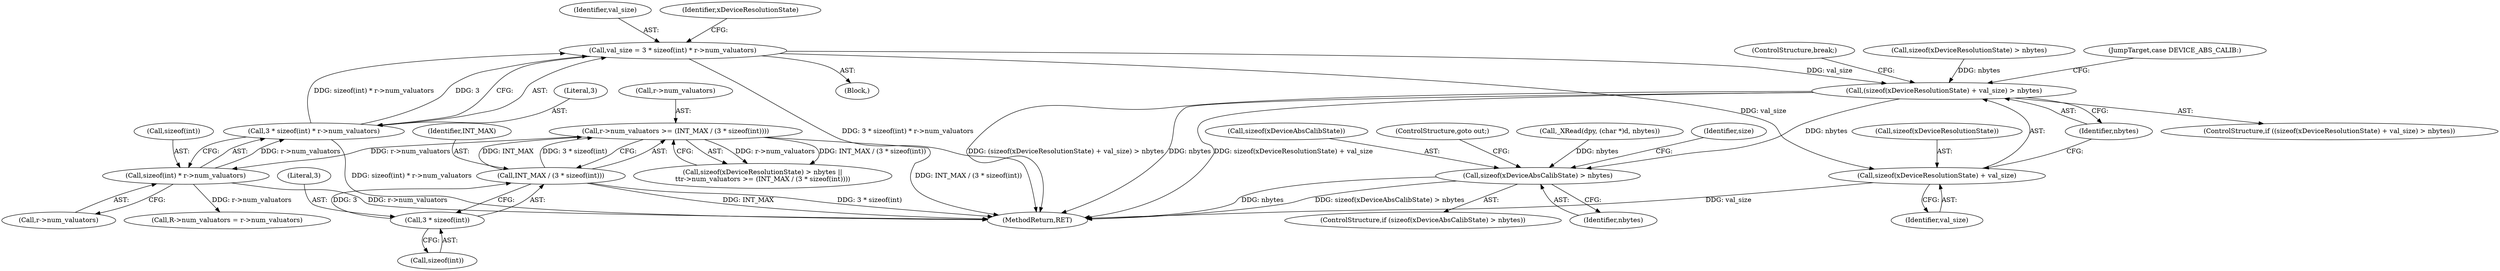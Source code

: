 digraph "0_libXi_19a9cd607de73947fcfb104682f203ffe4e1f4e5_0@API" {
"1000271" [label="(Call,val_size = 3 * sizeof(int) * r->num_valuators)"];
"1000273" [label="(Call,3 * sizeof(int) * r->num_valuators)"];
"1000275" [label="(Call,sizeof(int) * r->num_valuators)"];
"1000260" [label="(Call,r->num_valuators >= (INT_MAX / (3 * sizeof(int))))"];
"1000264" [label="(Call,INT_MAX / (3 * sizeof(int)))"];
"1000266" [label="(Call,3 * sizeof(int))"];
"1000282" [label="(Call,(sizeof(xDeviceResolutionState) + val_size) > nbytes)"];
"1000292" [label="(Call,sizeof(xDeviceAbsCalibState) > nbytes)"];
"1000283" [label="(Call,sizeof(xDeviceResolutionState) + val_size)"];
"1000268" [label="(Call,sizeof(int))"];
"1000274" [label="(Literal,3)"];
"1000288" [label="(ControlStructure,break;)"];
"1000273" [label="(Call,3 * sizeof(int) * r->num_valuators)"];
"1000295" [label="(Identifier,nbytes)"];
"1000272" [label="(Identifier,val_size)"];
"1000245" [label="(Block,)"];
"1000261" [label="(Call,r->num_valuators)"];
"1000265" [label="(Identifier,INT_MAX)"];
"1000679" [label="(MethodReturn,RET)"];
"1000271" [label="(Call,val_size = 3 * sizeof(int) * r->num_valuators)"];
"1000266" [label="(Call,3 * sizeof(int))"];
"1000286" [label="(Identifier,val_size)"];
"1000256" [label="(Call,sizeof(xDeviceResolutionState) > nbytes)"];
"1000296" [label="(ControlStructure,goto out;)"];
"1000291" [label="(ControlStructure,if (sizeof(xDeviceAbsCalibState) > nbytes))"];
"1000292" [label="(Call,sizeof(xDeviceAbsCalibState) > nbytes)"];
"1000275" [label="(Call,sizeof(int) * r->num_valuators)"];
"1000281" [label="(ControlStructure,if ((sizeof(xDeviceResolutionState) + val_size) > nbytes))"];
"1000283" [label="(Call,sizeof(xDeviceResolutionState) + val_size)"];
"1000264" [label="(Call,INT_MAX / (3 * sizeof(int)))"];
"1000282" [label="(Call,(sizeof(xDeviceResolutionState) + val_size) > nbytes)"];
"1000278" [label="(Call,r->num_valuators)"];
"1000260" [label="(Call,r->num_valuators >= (INT_MAX / (3 * sizeof(int))))"];
"1000289" [label="(JumpTarget,case DEVICE_ABS_CALIB:)"];
"1000233" [label="(Call,_XRead(dpy, (char *)d, nbytes))"];
"1000284" [label="(Call,sizeof(xDeviceResolutionState))"];
"1000287" [label="(Identifier,nbytes)"];
"1000285" [label="(Identifier,xDeviceResolutionState)"];
"1000276" [label="(Call,sizeof(int))"];
"1000267" [label="(Literal,3)"];
"1000298" [label="(Identifier,size)"];
"1000293" [label="(Call,sizeof(xDeviceAbsCalibState))"];
"1000387" [label="(Call,R->num_valuators = r->num_valuators)"];
"1000255" [label="(Call,sizeof(xDeviceResolutionState) > nbytes ||\n\t\tr->num_valuators >= (INT_MAX / (3 * sizeof(int))))"];
"1000271" -> "1000245"  [label="AST: "];
"1000271" -> "1000273"  [label="CFG: "];
"1000272" -> "1000271"  [label="AST: "];
"1000273" -> "1000271"  [label="AST: "];
"1000285" -> "1000271"  [label="CFG: "];
"1000271" -> "1000679"  [label="DDG: 3 * sizeof(int) * r->num_valuators"];
"1000273" -> "1000271"  [label="DDG: 3"];
"1000273" -> "1000271"  [label="DDG: sizeof(int) * r->num_valuators"];
"1000271" -> "1000282"  [label="DDG: val_size"];
"1000271" -> "1000283"  [label="DDG: val_size"];
"1000273" -> "1000275"  [label="CFG: "];
"1000274" -> "1000273"  [label="AST: "];
"1000275" -> "1000273"  [label="AST: "];
"1000273" -> "1000679"  [label="DDG: sizeof(int) * r->num_valuators"];
"1000275" -> "1000273"  [label="DDG: r->num_valuators"];
"1000275" -> "1000278"  [label="CFG: "];
"1000276" -> "1000275"  [label="AST: "];
"1000278" -> "1000275"  [label="AST: "];
"1000275" -> "1000679"  [label="DDG: r->num_valuators"];
"1000260" -> "1000275"  [label="DDG: r->num_valuators"];
"1000275" -> "1000387"  [label="DDG: r->num_valuators"];
"1000260" -> "1000255"  [label="AST: "];
"1000260" -> "1000264"  [label="CFG: "];
"1000261" -> "1000260"  [label="AST: "];
"1000264" -> "1000260"  [label="AST: "];
"1000255" -> "1000260"  [label="CFG: "];
"1000260" -> "1000679"  [label="DDG: INT_MAX / (3 * sizeof(int))"];
"1000260" -> "1000255"  [label="DDG: r->num_valuators"];
"1000260" -> "1000255"  [label="DDG: INT_MAX / (3 * sizeof(int))"];
"1000264" -> "1000260"  [label="DDG: INT_MAX"];
"1000264" -> "1000260"  [label="DDG: 3 * sizeof(int)"];
"1000264" -> "1000266"  [label="CFG: "];
"1000265" -> "1000264"  [label="AST: "];
"1000266" -> "1000264"  [label="AST: "];
"1000264" -> "1000679"  [label="DDG: INT_MAX"];
"1000264" -> "1000679"  [label="DDG: 3 * sizeof(int)"];
"1000266" -> "1000264"  [label="DDG: 3"];
"1000266" -> "1000268"  [label="CFG: "];
"1000267" -> "1000266"  [label="AST: "];
"1000268" -> "1000266"  [label="AST: "];
"1000282" -> "1000281"  [label="AST: "];
"1000282" -> "1000287"  [label="CFG: "];
"1000283" -> "1000282"  [label="AST: "];
"1000287" -> "1000282"  [label="AST: "];
"1000288" -> "1000282"  [label="CFG: "];
"1000289" -> "1000282"  [label="CFG: "];
"1000282" -> "1000679"  [label="DDG: (sizeof(xDeviceResolutionState) + val_size) > nbytes"];
"1000282" -> "1000679"  [label="DDG: nbytes"];
"1000282" -> "1000679"  [label="DDG: sizeof(xDeviceResolutionState) + val_size"];
"1000256" -> "1000282"  [label="DDG: nbytes"];
"1000282" -> "1000292"  [label="DDG: nbytes"];
"1000292" -> "1000291"  [label="AST: "];
"1000292" -> "1000295"  [label="CFG: "];
"1000293" -> "1000292"  [label="AST: "];
"1000295" -> "1000292"  [label="AST: "];
"1000296" -> "1000292"  [label="CFG: "];
"1000298" -> "1000292"  [label="CFG: "];
"1000292" -> "1000679"  [label="DDG: sizeof(xDeviceAbsCalibState) > nbytes"];
"1000292" -> "1000679"  [label="DDG: nbytes"];
"1000233" -> "1000292"  [label="DDG: nbytes"];
"1000283" -> "1000286"  [label="CFG: "];
"1000284" -> "1000283"  [label="AST: "];
"1000286" -> "1000283"  [label="AST: "];
"1000287" -> "1000283"  [label="CFG: "];
"1000283" -> "1000679"  [label="DDG: val_size"];
}
